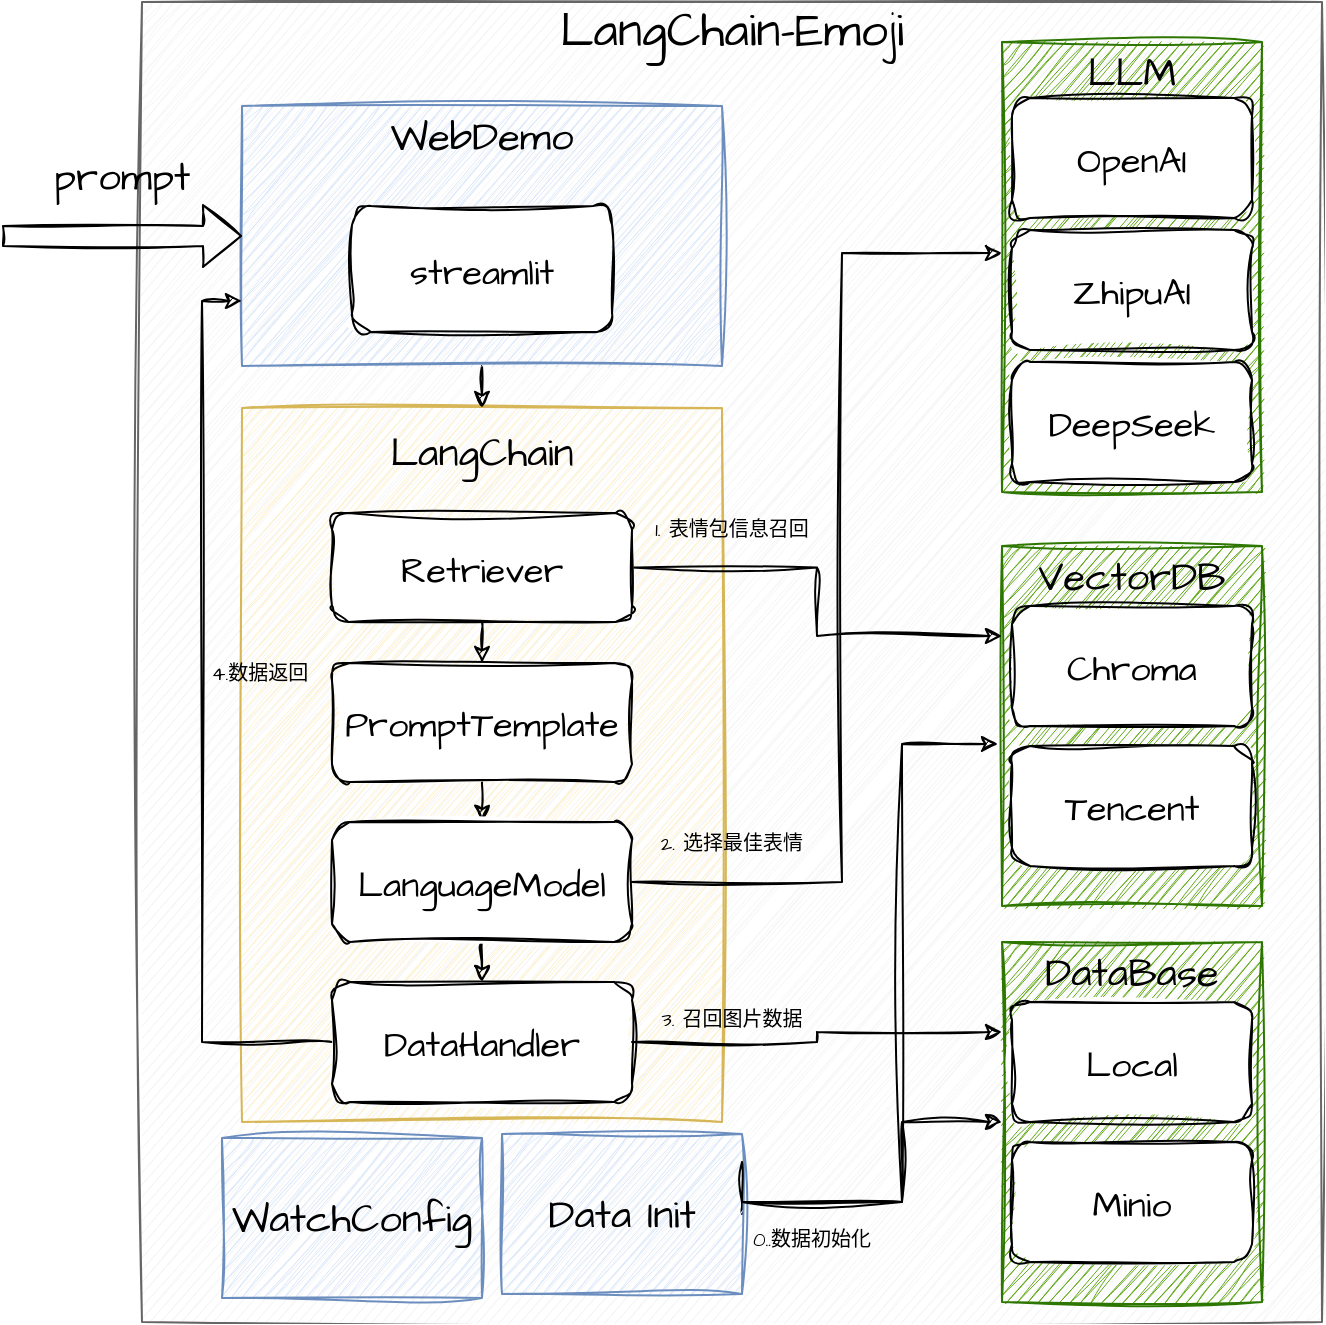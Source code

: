 <mxfile version="22.1.2" type="device">
  <diagram name="第 1 页" id="Hya04mcDLVwpOjoKJ7xv">
    <mxGraphModel dx="1207" dy="774" grid="0" gridSize="10" guides="1" tooltips="1" connect="1" arrows="1" fold="1" page="0" pageScale="1" pageWidth="2339" pageHeight="3300" background="none" math="0" shadow="0">
      <root>
        <mxCell id="0" />
        <mxCell id="1" parent="0" />
        <mxCell id="9Tg265FxgUjcCNJgwRC9-1" value="" style="rounded=0;whiteSpace=wrap;html=1;sketch=1;hachureGap=4;jiggle=2;curveFitting=1;fontFamily=Architects Daughter;fontSource=https%3A%2F%2Ffonts.googleapis.com%2Fcss%3Ffamily%3DArchitects%2BDaughter;fontSize=20;fillColor=#f5f5f5;fontColor=#333333;strokeColor=#666666;" vertex="1" parent="1">
          <mxGeometry x="240" y="120" width="590" height="660" as="geometry" />
        </mxCell>
        <mxCell id="9Tg265FxgUjcCNJgwRC9-2" value="" style="rounded=0;whiteSpace=wrap;html=1;sketch=1;hachureGap=4;jiggle=2;curveFitting=1;fontFamily=Architects Daughter;fontSource=https%3A%2F%2Ffonts.googleapis.com%2Fcss%3Ffamily%3DArchitects%2BDaughter;fontSize=20;fillColor=#60a917;fontColor=#ffffff;strokeColor=#2D7600;" vertex="1" parent="1">
          <mxGeometry x="670" y="140" width="130" height="225" as="geometry" />
        </mxCell>
        <mxCell id="9Tg265FxgUjcCNJgwRC9-4" value="&lt;font style=&quot;font-size: 18px;&quot;&gt;OpenAI&lt;/font&gt;" style="rounded=1;whiteSpace=wrap;html=1;sketch=1;hachureGap=4;jiggle=2;curveFitting=1;fontFamily=Architects Daughter;fontSource=https%3A%2F%2Ffonts.googleapis.com%2Fcss%3Ffamily%3DArchitects%2BDaughter;fontSize=20;" vertex="1" parent="1">
          <mxGeometry x="675" y="168" width="120" height="60" as="geometry" />
        </mxCell>
        <mxCell id="9Tg265FxgUjcCNJgwRC9-5" value="&lt;font style=&quot;font-size: 18px;&quot;&gt;ZhipuAI&lt;/font&gt;" style="rounded=1;whiteSpace=wrap;html=1;sketch=1;hachureGap=4;jiggle=2;curveFitting=1;fontFamily=Architects Daughter;fontSource=https%3A%2F%2Ffonts.googleapis.com%2Fcss%3Ffamily%3DArchitects%2BDaughter;fontSize=20;" vertex="1" parent="1">
          <mxGeometry x="675" y="234" width="120" height="60" as="geometry" />
        </mxCell>
        <mxCell id="9Tg265FxgUjcCNJgwRC9-6" value="&lt;font style=&quot;font-size: 18px;&quot;&gt;DeepSeek&lt;/font&gt;" style="rounded=1;whiteSpace=wrap;html=1;sketch=1;hachureGap=4;jiggle=2;curveFitting=1;fontFamily=Architects Daughter;fontSource=https%3A%2F%2Ffonts.googleapis.com%2Fcss%3Ffamily%3DArchitects%2BDaughter;fontSize=20;" vertex="1" parent="1">
          <mxGeometry x="675" y="300" width="120" height="60" as="geometry" />
        </mxCell>
        <mxCell id="9Tg265FxgUjcCNJgwRC9-7" value="LLM" style="text;html=1;strokeColor=none;fillColor=none;align=center;verticalAlign=middle;whiteSpace=wrap;rounded=0;fontSize=20;fontFamily=Architects Daughter;" vertex="1" parent="1">
          <mxGeometry x="705" y="140" width="60" height="30" as="geometry" />
        </mxCell>
        <mxCell id="9Tg265FxgUjcCNJgwRC9-10" value="" style="rounded=0;whiteSpace=wrap;html=1;sketch=1;hachureGap=4;jiggle=2;curveFitting=1;fontFamily=Architects Daughter;fontSource=https%3A%2F%2Ffonts.googleapis.com%2Fcss%3Ffamily%3DArchitects%2BDaughter;fontSize=20;fillColor=#60a917;fontColor=#ffffff;strokeColor=#2D7600;" vertex="1" parent="1">
          <mxGeometry x="670" y="392" width="130" height="180" as="geometry" />
        </mxCell>
        <mxCell id="9Tg265FxgUjcCNJgwRC9-11" value="VectorDB" style="text;html=1;strokeColor=none;fillColor=none;align=center;verticalAlign=middle;whiteSpace=wrap;rounded=0;fontSize=20;fontFamily=Architects Daughter;" vertex="1" parent="1">
          <mxGeometry x="675" y="392" width="120" height="30" as="geometry" />
        </mxCell>
        <mxCell id="9Tg265FxgUjcCNJgwRC9-12" value="&lt;font style=&quot;font-size: 18px;&quot;&gt;Chroma&lt;/font&gt;" style="rounded=1;whiteSpace=wrap;html=1;sketch=1;hachureGap=4;jiggle=2;curveFitting=1;fontFamily=Architects Daughter;fontSource=https%3A%2F%2Ffonts.googleapis.com%2Fcss%3Ffamily%3DArchitects%2BDaughter;fontSize=20;" vertex="1" parent="1">
          <mxGeometry x="675" y="422" width="120" height="60" as="geometry" />
        </mxCell>
        <mxCell id="9Tg265FxgUjcCNJgwRC9-13" value="&lt;font style=&quot;font-size: 18px;&quot;&gt;Tencent&lt;/font&gt;" style="rounded=1;whiteSpace=wrap;html=1;sketch=1;hachureGap=4;jiggle=2;curveFitting=1;fontFamily=Architects Daughter;fontSource=https%3A%2F%2Ffonts.googleapis.com%2Fcss%3Ffamily%3DArchitects%2BDaughter;fontSize=20;" vertex="1" parent="1">
          <mxGeometry x="675" y="492" width="120" height="60" as="geometry" />
        </mxCell>
        <mxCell id="9Tg265FxgUjcCNJgwRC9-14" value="" style="rounded=0;whiteSpace=wrap;html=1;sketch=1;hachureGap=4;jiggle=2;curveFitting=1;fontFamily=Architects Daughter;fontSource=https%3A%2F%2Ffonts.googleapis.com%2Fcss%3Ffamily%3DArchitects%2BDaughter;fontSize=20;fillColor=#60a917;fontColor=#ffffff;strokeColor=#2D7600;" vertex="1" parent="1">
          <mxGeometry x="670" y="590" width="130" height="180" as="geometry" />
        </mxCell>
        <mxCell id="9Tg265FxgUjcCNJgwRC9-15" value="DataBase" style="text;html=1;strokeColor=none;fillColor=none;align=center;verticalAlign=middle;whiteSpace=wrap;rounded=0;fontSize=20;fontFamily=Architects Daughter;" vertex="1" parent="1">
          <mxGeometry x="675" y="590" width="120" height="30" as="geometry" />
        </mxCell>
        <mxCell id="9Tg265FxgUjcCNJgwRC9-16" value="&lt;font style=&quot;font-size: 18px;&quot;&gt;Local&lt;/font&gt;" style="rounded=1;whiteSpace=wrap;html=1;sketch=1;hachureGap=4;jiggle=2;curveFitting=1;fontFamily=Architects Daughter;fontSource=https%3A%2F%2Ffonts.googleapis.com%2Fcss%3Ffamily%3DArchitects%2BDaughter;fontSize=20;" vertex="1" parent="1">
          <mxGeometry x="675" y="620" width="120" height="60" as="geometry" />
        </mxCell>
        <mxCell id="9Tg265FxgUjcCNJgwRC9-17" value="&lt;font style=&quot;font-size: 18px;&quot;&gt;Minio&lt;/font&gt;" style="rounded=1;whiteSpace=wrap;html=1;sketch=1;hachureGap=4;jiggle=2;curveFitting=1;fontFamily=Architects Daughter;fontSource=https%3A%2F%2Ffonts.googleapis.com%2Fcss%3Ffamily%3DArchitects%2BDaughter;fontSize=20;" vertex="1" parent="1">
          <mxGeometry x="675" y="690" width="120" height="60" as="geometry" />
        </mxCell>
        <mxCell id="9Tg265FxgUjcCNJgwRC9-19" value="" style="rounded=0;whiteSpace=wrap;html=1;sketch=1;hachureGap=4;jiggle=2;curveFitting=1;fontFamily=Architects Daughter;fontSource=https%3A%2F%2Ffonts.googleapis.com%2Fcss%3Ffamily%3DArchitects%2BDaughter;fontSize=20;fillColor=#fff2cc;strokeColor=#d6b656;" vertex="1" parent="1">
          <mxGeometry x="290" y="323" width="240" height="357" as="geometry" />
        </mxCell>
        <mxCell id="9Tg265FxgUjcCNJgwRC9-20" value="LangChain" style="text;html=1;strokeColor=none;fillColor=none;align=center;verticalAlign=middle;whiteSpace=wrap;rounded=0;fontSize=20;fontFamily=Architects Daughter;" vertex="1" parent="1">
          <mxGeometry x="380" y="330" width="60" height="30" as="geometry" />
        </mxCell>
        <mxCell id="9Tg265FxgUjcCNJgwRC9-21" value="&lt;font style=&quot;font-size: 24px;&quot;&gt;LangChain-Emoji&lt;/font&gt;" style="text;html=1;strokeColor=none;fillColor=none;align=center;verticalAlign=middle;whiteSpace=wrap;rounded=0;fontSize=20;fontFamily=Architects Daughter;" vertex="1" parent="1">
          <mxGeometry x="430" y="120" width="210" height="30" as="geometry" />
        </mxCell>
        <mxCell id="9Tg265FxgUjcCNJgwRC9-26" style="edgeStyle=orthogonalEdgeStyle;rounded=0;sketch=1;hachureGap=4;jiggle=2;curveFitting=1;orthogonalLoop=1;jettySize=auto;html=1;exitX=1;exitY=0.5;exitDx=0;exitDy=0;entryX=0;entryY=0.5;entryDx=0;entryDy=0;fontFamily=Architects Daughter;fontSource=https%3A%2F%2Ffonts.googleapis.com%2Fcss%3Ffamily%3DArchitects%2BDaughter;fontSize=16;" edge="1" parent="1" source="9Tg265FxgUjcCNJgwRC9-22" target="9Tg265FxgUjcCNJgwRC9-14">
          <mxGeometry relative="1" as="geometry">
            <Array as="points">
              <mxPoint x="540" y="720" />
              <mxPoint x="620" y="720" />
              <mxPoint x="620" y="680" />
            </Array>
          </mxGeometry>
        </mxCell>
        <mxCell id="9Tg265FxgUjcCNJgwRC9-22" value="&lt;font style=&quot;font-size: 20px;&quot;&gt;Data Init&lt;br&gt;&lt;/font&gt;" style="rounded=0;whiteSpace=wrap;html=1;sketch=1;hachureGap=4;jiggle=2;curveFitting=1;fontFamily=Architects Daughter;fontSource=https%3A%2F%2Ffonts.googleapis.com%2Fcss%3Ffamily%3DArchitects%2BDaughter;fontSize=20;fillColor=#dae8fc;strokeColor=#6c8ebf;" vertex="1" parent="1">
          <mxGeometry x="420" y="686" width="120" height="80" as="geometry" />
        </mxCell>
        <mxCell id="9Tg265FxgUjcCNJgwRC9-25" style="edgeStyle=orthogonalEdgeStyle;rounded=0;sketch=1;hachureGap=4;jiggle=2;curveFitting=1;orthogonalLoop=1;jettySize=auto;html=1;entryX=-0.015;entryY=0.55;entryDx=0;entryDy=0;entryPerimeter=0;fontFamily=Architects Daughter;fontSource=https%3A%2F%2Ffonts.googleapis.com%2Fcss%3Ffamily%3DArchitects%2BDaughter;fontSize=16;" edge="1" parent="1" target="9Tg265FxgUjcCNJgwRC9-10">
          <mxGeometry relative="1" as="geometry">
            <mxPoint x="540" y="700" as="sourcePoint" />
            <Array as="points">
              <mxPoint x="540" y="720" />
              <mxPoint x="620" y="720" />
              <mxPoint x="620" y="491" />
            </Array>
          </mxGeometry>
        </mxCell>
        <mxCell id="9Tg265FxgUjcCNJgwRC9-31" value="&lt;font style=&quot;font-size: 10px;&quot;&gt;0..数据初始化&lt;/font&gt;" style="text;html=1;strokeColor=none;fillColor=none;align=center;verticalAlign=middle;whiteSpace=wrap;rounded=0;fontSize=20;fontFamily=Architects Daughter;" vertex="1" parent="1">
          <mxGeometry x="540" y="720" width="70" height="30" as="geometry" />
        </mxCell>
        <mxCell id="9Tg265FxgUjcCNJgwRC9-32" value="&lt;font style=&quot;font-size: 20px;&quot;&gt;WatchConfig&lt;br&gt;&lt;/font&gt;" style="rounded=0;whiteSpace=wrap;html=1;sketch=1;hachureGap=4;jiggle=2;curveFitting=1;fontFamily=Architects Daughter;fontSource=https%3A%2F%2Ffonts.googleapis.com%2Fcss%3Ffamily%3DArchitects%2BDaughter;fontSize=20;fillColor=#dae8fc;strokeColor=#6c8ebf;" vertex="1" parent="1">
          <mxGeometry x="280" y="688" width="130" height="80" as="geometry" />
        </mxCell>
        <mxCell id="9Tg265FxgUjcCNJgwRC9-44" style="edgeStyle=orthogonalEdgeStyle;rounded=0;sketch=1;hachureGap=4;jiggle=2;curveFitting=1;orthogonalLoop=1;jettySize=auto;html=1;exitX=1;exitY=0.5;exitDx=0;exitDy=0;entryX=0;entryY=0.25;entryDx=0;entryDy=0;fontFamily=Architects Daughter;fontSource=https%3A%2F%2Ffonts.googleapis.com%2Fcss%3Ffamily%3DArchitects%2BDaughter;fontSize=16;" edge="1" parent="1" source="9Tg265FxgUjcCNJgwRC9-34" target="9Tg265FxgUjcCNJgwRC9-10">
          <mxGeometry relative="1" as="geometry" />
        </mxCell>
        <mxCell id="9Tg265FxgUjcCNJgwRC9-45" style="edgeStyle=orthogonalEdgeStyle;rounded=0;sketch=1;hachureGap=4;jiggle=2;curveFitting=1;orthogonalLoop=1;jettySize=auto;html=1;exitX=0.5;exitY=1;exitDx=0;exitDy=0;entryX=0.5;entryY=0;entryDx=0;entryDy=0;fontFamily=Architects Daughter;fontSource=https%3A%2F%2Ffonts.googleapis.com%2Fcss%3Ffamily%3DArchitects%2BDaughter;fontSize=16;" edge="1" parent="1" source="9Tg265FxgUjcCNJgwRC9-34" target="9Tg265FxgUjcCNJgwRC9-35">
          <mxGeometry relative="1" as="geometry" />
        </mxCell>
        <mxCell id="9Tg265FxgUjcCNJgwRC9-34" value="&lt;font style=&quot;font-size: 18px;&quot;&gt;Retriever&lt;/font&gt;" style="rounded=1;whiteSpace=wrap;html=1;sketch=1;hachureGap=4;jiggle=2;curveFitting=1;fontFamily=Architects Daughter;fontSource=https%3A%2F%2Ffonts.googleapis.com%2Fcss%3Ffamily%3DArchitects%2BDaughter;fontSize=20;" vertex="1" parent="1">
          <mxGeometry x="335" y="375.5" width="150" height="54.5" as="geometry" />
        </mxCell>
        <mxCell id="9Tg265FxgUjcCNJgwRC9-46" style="edgeStyle=orthogonalEdgeStyle;rounded=0;sketch=1;hachureGap=4;jiggle=2;curveFitting=1;orthogonalLoop=1;jettySize=auto;html=1;exitX=0.5;exitY=1;exitDx=0;exitDy=0;entryX=0.5;entryY=0;entryDx=0;entryDy=0;fontFamily=Architects Daughter;fontSource=https%3A%2F%2Ffonts.googleapis.com%2Fcss%3Ffamily%3DArchitects%2BDaughter;fontSize=16;" edge="1" parent="1" source="9Tg265FxgUjcCNJgwRC9-35" target="9Tg265FxgUjcCNJgwRC9-36">
          <mxGeometry relative="1" as="geometry" />
        </mxCell>
        <mxCell id="9Tg265FxgUjcCNJgwRC9-35" value="&lt;font style=&quot;font-size: 18px;&quot;&gt;PromptTemplate&lt;/font&gt;" style="rounded=1;whiteSpace=wrap;html=1;sketch=1;hachureGap=4;jiggle=2;curveFitting=1;fontFamily=Architects Daughter;fontSource=https%3A%2F%2Ffonts.googleapis.com%2Fcss%3Ffamily%3DArchitects%2BDaughter;fontSize=20;" vertex="1" parent="1">
          <mxGeometry x="335" y="450.5" width="150" height="59.5" as="geometry" />
        </mxCell>
        <mxCell id="9Tg265FxgUjcCNJgwRC9-58" style="edgeStyle=orthogonalEdgeStyle;rounded=0;sketch=1;hachureGap=4;jiggle=2;curveFitting=1;orthogonalLoop=1;jettySize=auto;html=1;exitX=0.5;exitY=1;exitDx=0;exitDy=0;entryX=0.5;entryY=0;entryDx=0;entryDy=0;fontFamily=Architects Daughter;fontSource=https%3A%2F%2Ffonts.googleapis.com%2Fcss%3Ffamily%3DArchitects%2BDaughter;fontSize=16;" edge="1" parent="1" source="9Tg265FxgUjcCNJgwRC9-36" target="9Tg265FxgUjcCNJgwRC9-57">
          <mxGeometry relative="1" as="geometry" />
        </mxCell>
        <mxCell id="9Tg265FxgUjcCNJgwRC9-36" value="&lt;font style=&quot;font-size: 18px;&quot;&gt;LanguageModel&lt;/font&gt;" style="rounded=1;whiteSpace=wrap;html=1;sketch=1;hachureGap=4;jiggle=2;curveFitting=1;fontFamily=Architects Daughter;fontSource=https%3A%2F%2Ffonts.googleapis.com%2Fcss%3Ffamily%3DArchitects%2BDaughter;fontSize=20;" vertex="1" parent="1">
          <mxGeometry x="335" y="530" width="150" height="60" as="geometry" />
        </mxCell>
        <mxCell id="9Tg265FxgUjcCNJgwRC9-43" style="edgeStyle=orthogonalEdgeStyle;rounded=0;sketch=1;hachureGap=4;jiggle=2;curveFitting=1;orthogonalLoop=1;jettySize=auto;html=1;exitX=0.5;exitY=1;exitDx=0;exitDy=0;entryX=0.5;entryY=0;entryDx=0;entryDy=0;fontFamily=Architects Daughter;fontSource=https%3A%2F%2Ffonts.googleapis.com%2Fcss%3Ffamily%3DArchitects%2BDaughter;fontSize=16;" edge="1" parent="1" source="9Tg265FxgUjcCNJgwRC9-37" target="9Tg265FxgUjcCNJgwRC9-19">
          <mxGeometry relative="1" as="geometry" />
        </mxCell>
        <mxCell id="9Tg265FxgUjcCNJgwRC9-37" value="" style="rounded=0;whiteSpace=wrap;html=1;sketch=1;hachureGap=4;jiggle=2;curveFitting=1;fontFamily=Architects Daughter;fontSource=https%3A%2F%2Ffonts.googleapis.com%2Fcss%3Ffamily%3DArchitects%2BDaughter;fontSize=20;fillColor=#dae8fc;strokeColor=#6c8ebf;" vertex="1" parent="1">
          <mxGeometry x="290" y="172" width="240" height="130" as="geometry" />
        </mxCell>
        <mxCell id="9Tg265FxgUjcCNJgwRC9-38" value="WebDemo" style="text;html=1;strokeColor=none;fillColor=none;align=center;verticalAlign=middle;whiteSpace=wrap;rounded=0;fontSize=20;fontFamily=Architects Daughter;" vertex="1" parent="1">
          <mxGeometry x="380" y="172" width="60" height="30" as="geometry" />
        </mxCell>
        <mxCell id="9Tg265FxgUjcCNJgwRC9-39" value="&lt;font style=&quot;font-size: 18px;&quot;&gt;streamlit&lt;/font&gt;" style="rounded=1;whiteSpace=wrap;html=1;sketch=1;hachureGap=4;jiggle=2;curveFitting=1;fontFamily=Architects Daughter;fontSource=https%3A%2F%2Ffonts.googleapis.com%2Fcss%3Ffamily%3DArchitects%2BDaughter;fontSize=20;" vertex="1" parent="1">
          <mxGeometry x="345" y="222" width="130" height="63" as="geometry" />
        </mxCell>
        <mxCell id="9Tg265FxgUjcCNJgwRC9-41" value="" style="shape=flexArrow;endArrow=classic;html=1;rounded=0;sketch=1;hachureGap=4;jiggle=2;curveFitting=1;fontFamily=Architects Daughter;fontSource=https%3A%2F%2Ffonts.googleapis.com%2Fcss%3Ffamily%3DArchitects%2BDaughter;fontSize=16;entryX=0;entryY=0.5;entryDx=0;entryDy=0;" edge="1" parent="1" target="9Tg265FxgUjcCNJgwRC9-37">
          <mxGeometry width="50" height="50" relative="1" as="geometry">
            <mxPoint x="170" y="237" as="sourcePoint" />
            <mxPoint x="190" y="210" as="targetPoint" />
          </mxGeometry>
        </mxCell>
        <mxCell id="9Tg265FxgUjcCNJgwRC9-42" value="prompt" style="text;html=1;strokeColor=none;fillColor=none;align=center;verticalAlign=middle;whiteSpace=wrap;rounded=0;fontSize=20;fontFamily=Architects Daughter;" vertex="1" parent="1">
          <mxGeometry x="200" y="192" width="60" height="30" as="geometry" />
        </mxCell>
        <mxCell id="9Tg265FxgUjcCNJgwRC9-48" style="edgeStyle=orthogonalEdgeStyle;rounded=0;sketch=1;hachureGap=4;jiggle=2;curveFitting=1;orthogonalLoop=1;jettySize=auto;html=1;exitX=1;exitY=0.5;exitDx=0;exitDy=0;entryX=0;entryY=0.469;entryDx=0;entryDy=0;entryPerimeter=0;fontFamily=Architects Daughter;fontSource=https%3A%2F%2Ffonts.googleapis.com%2Fcss%3Ffamily%3DArchitects%2BDaughter;fontSize=16;" edge="1" parent="1" source="9Tg265FxgUjcCNJgwRC9-36" target="9Tg265FxgUjcCNJgwRC9-2">
          <mxGeometry relative="1" as="geometry">
            <Array as="points">
              <mxPoint x="590" y="560" />
              <mxPoint x="590" y="246" />
            </Array>
          </mxGeometry>
        </mxCell>
        <mxCell id="9Tg265FxgUjcCNJgwRC9-52" value="&lt;font style=&quot;font-size: 10px;&quot;&gt;1. 表情包信息召回&lt;/font&gt;" style="text;html=1;strokeColor=none;fillColor=none;align=center;verticalAlign=middle;whiteSpace=wrap;rounded=0;fontSize=20;fontFamily=Architects Daughter;" vertex="1" parent="1">
          <mxGeometry x="485" y="365" width="100" height="30" as="geometry" />
        </mxCell>
        <mxCell id="9Tg265FxgUjcCNJgwRC9-54" value="&lt;span style=&quot;font-size: 10px;&quot;&gt;2. 选择最佳表情&lt;/span&gt;" style="text;html=1;strokeColor=none;fillColor=none;align=center;verticalAlign=middle;whiteSpace=wrap;rounded=0;fontSize=20;fontFamily=Architects Daughter;" vertex="1" parent="1">
          <mxGeometry x="485" y="522" width="100" height="30" as="geometry" />
        </mxCell>
        <mxCell id="9Tg265FxgUjcCNJgwRC9-59" style="edgeStyle=orthogonalEdgeStyle;rounded=0;sketch=1;hachureGap=4;jiggle=2;curveFitting=1;orthogonalLoop=1;jettySize=auto;html=1;exitX=1;exitY=0.5;exitDx=0;exitDy=0;entryX=0;entryY=0.25;entryDx=0;entryDy=0;fontFamily=Architects Daughter;fontSource=https%3A%2F%2Ffonts.googleapis.com%2Fcss%3Ffamily%3DArchitects%2BDaughter;fontSize=16;" edge="1" parent="1" source="9Tg265FxgUjcCNJgwRC9-57" target="9Tg265FxgUjcCNJgwRC9-14">
          <mxGeometry relative="1" as="geometry" />
        </mxCell>
        <mxCell id="9Tg265FxgUjcCNJgwRC9-62" style="edgeStyle=orthogonalEdgeStyle;rounded=0;sketch=1;hachureGap=4;jiggle=2;curveFitting=1;orthogonalLoop=1;jettySize=auto;html=1;exitX=0;exitY=0.5;exitDx=0;exitDy=0;fontFamily=Architects Daughter;fontSource=https%3A%2F%2Ffonts.googleapis.com%2Fcss%3Ffamily%3DArchitects%2BDaughter;fontSize=16;entryX=0;entryY=0.75;entryDx=0;entryDy=0;" edge="1" parent="1" source="9Tg265FxgUjcCNJgwRC9-57" target="9Tg265FxgUjcCNJgwRC9-37">
          <mxGeometry relative="1" as="geometry">
            <mxPoint x="70" y="420" as="targetPoint" />
          </mxGeometry>
        </mxCell>
        <mxCell id="9Tg265FxgUjcCNJgwRC9-57" value="&lt;span style=&quot;font-size: 18px;&quot;&gt;DataHandler&lt;/span&gt;" style="rounded=1;whiteSpace=wrap;html=1;sketch=1;hachureGap=4;jiggle=2;curveFitting=1;fontFamily=Architects Daughter;fontSource=https%3A%2F%2Ffonts.googleapis.com%2Fcss%3Ffamily%3DArchitects%2BDaughter;fontSize=20;" vertex="1" parent="1">
          <mxGeometry x="335" y="610" width="150" height="60" as="geometry" />
        </mxCell>
        <mxCell id="9Tg265FxgUjcCNJgwRC9-60" value="&lt;span style=&quot;font-size: 10px;&quot;&gt;3. 召回图片数据&lt;/span&gt;" style="text;html=1;strokeColor=none;fillColor=none;align=center;verticalAlign=middle;whiteSpace=wrap;rounded=0;fontSize=20;fontFamily=Architects Daughter;" vertex="1" parent="1">
          <mxGeometry x="485" y="610" width="100" height="30" as="geometry" />
        </mxCell>
        <mxCell id="9Tg265FxgUjcCNJgwRC9-63" value="&lt;font style=&quot;font-size: 10px;&quot;&gt;4.数据返回&lt;/font&gt;" style="text;html=1;strokeColor=none;fillColor=none;align=center;verticalAlign=middle;whiteSpace=wrap;rounded=0;fontSize=20;fontFamily=Architects Daughter;" vertex="1" parent="1">
          <mxGeometry x="269" y="437" width="60" height="30" as="geometry" />
        </mxCell>
      </root>
    </mxGraphModel>
  </diagram>
</mxfile>
